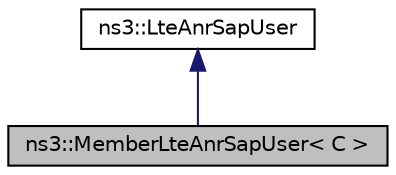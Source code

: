digraph "ns3::MemberLteAnrSapUser&lt; C &gt;"
{
 // LATEX_PDF_SIZE
  edge [fontname="Helvetica",fontsize="10",labelfontname="Helvetica",labelfontsize="10"];
  node [fontname="Helvetica",fontsize="10",shape=record];
  Node1 [label="ns3::MemberLteAnrSapUser\< C \>",height=0.2,width=0.4,color="black", fillcolor="grey75", style="filled", fontcolor="black",tooltip="Template for the implementation of the LteAnrSapUser as a member of an owner class of type C to which..."];
  Node2 -> Node1 [dir="back",color="midnightblue",fontsize="10",style="solid",fontname="Helvetica"];
  Node2 [label="ns3::LteAnrSapUser",height=0.2,width=0.4,color="black", fillcolor="white", style="filled",URL="$classns3_1_1_lte_anr_sap_user.html",tooltip="Service Access Point (SAP) offered by the eNodeB RRC instance to the ANR instance."];
}
